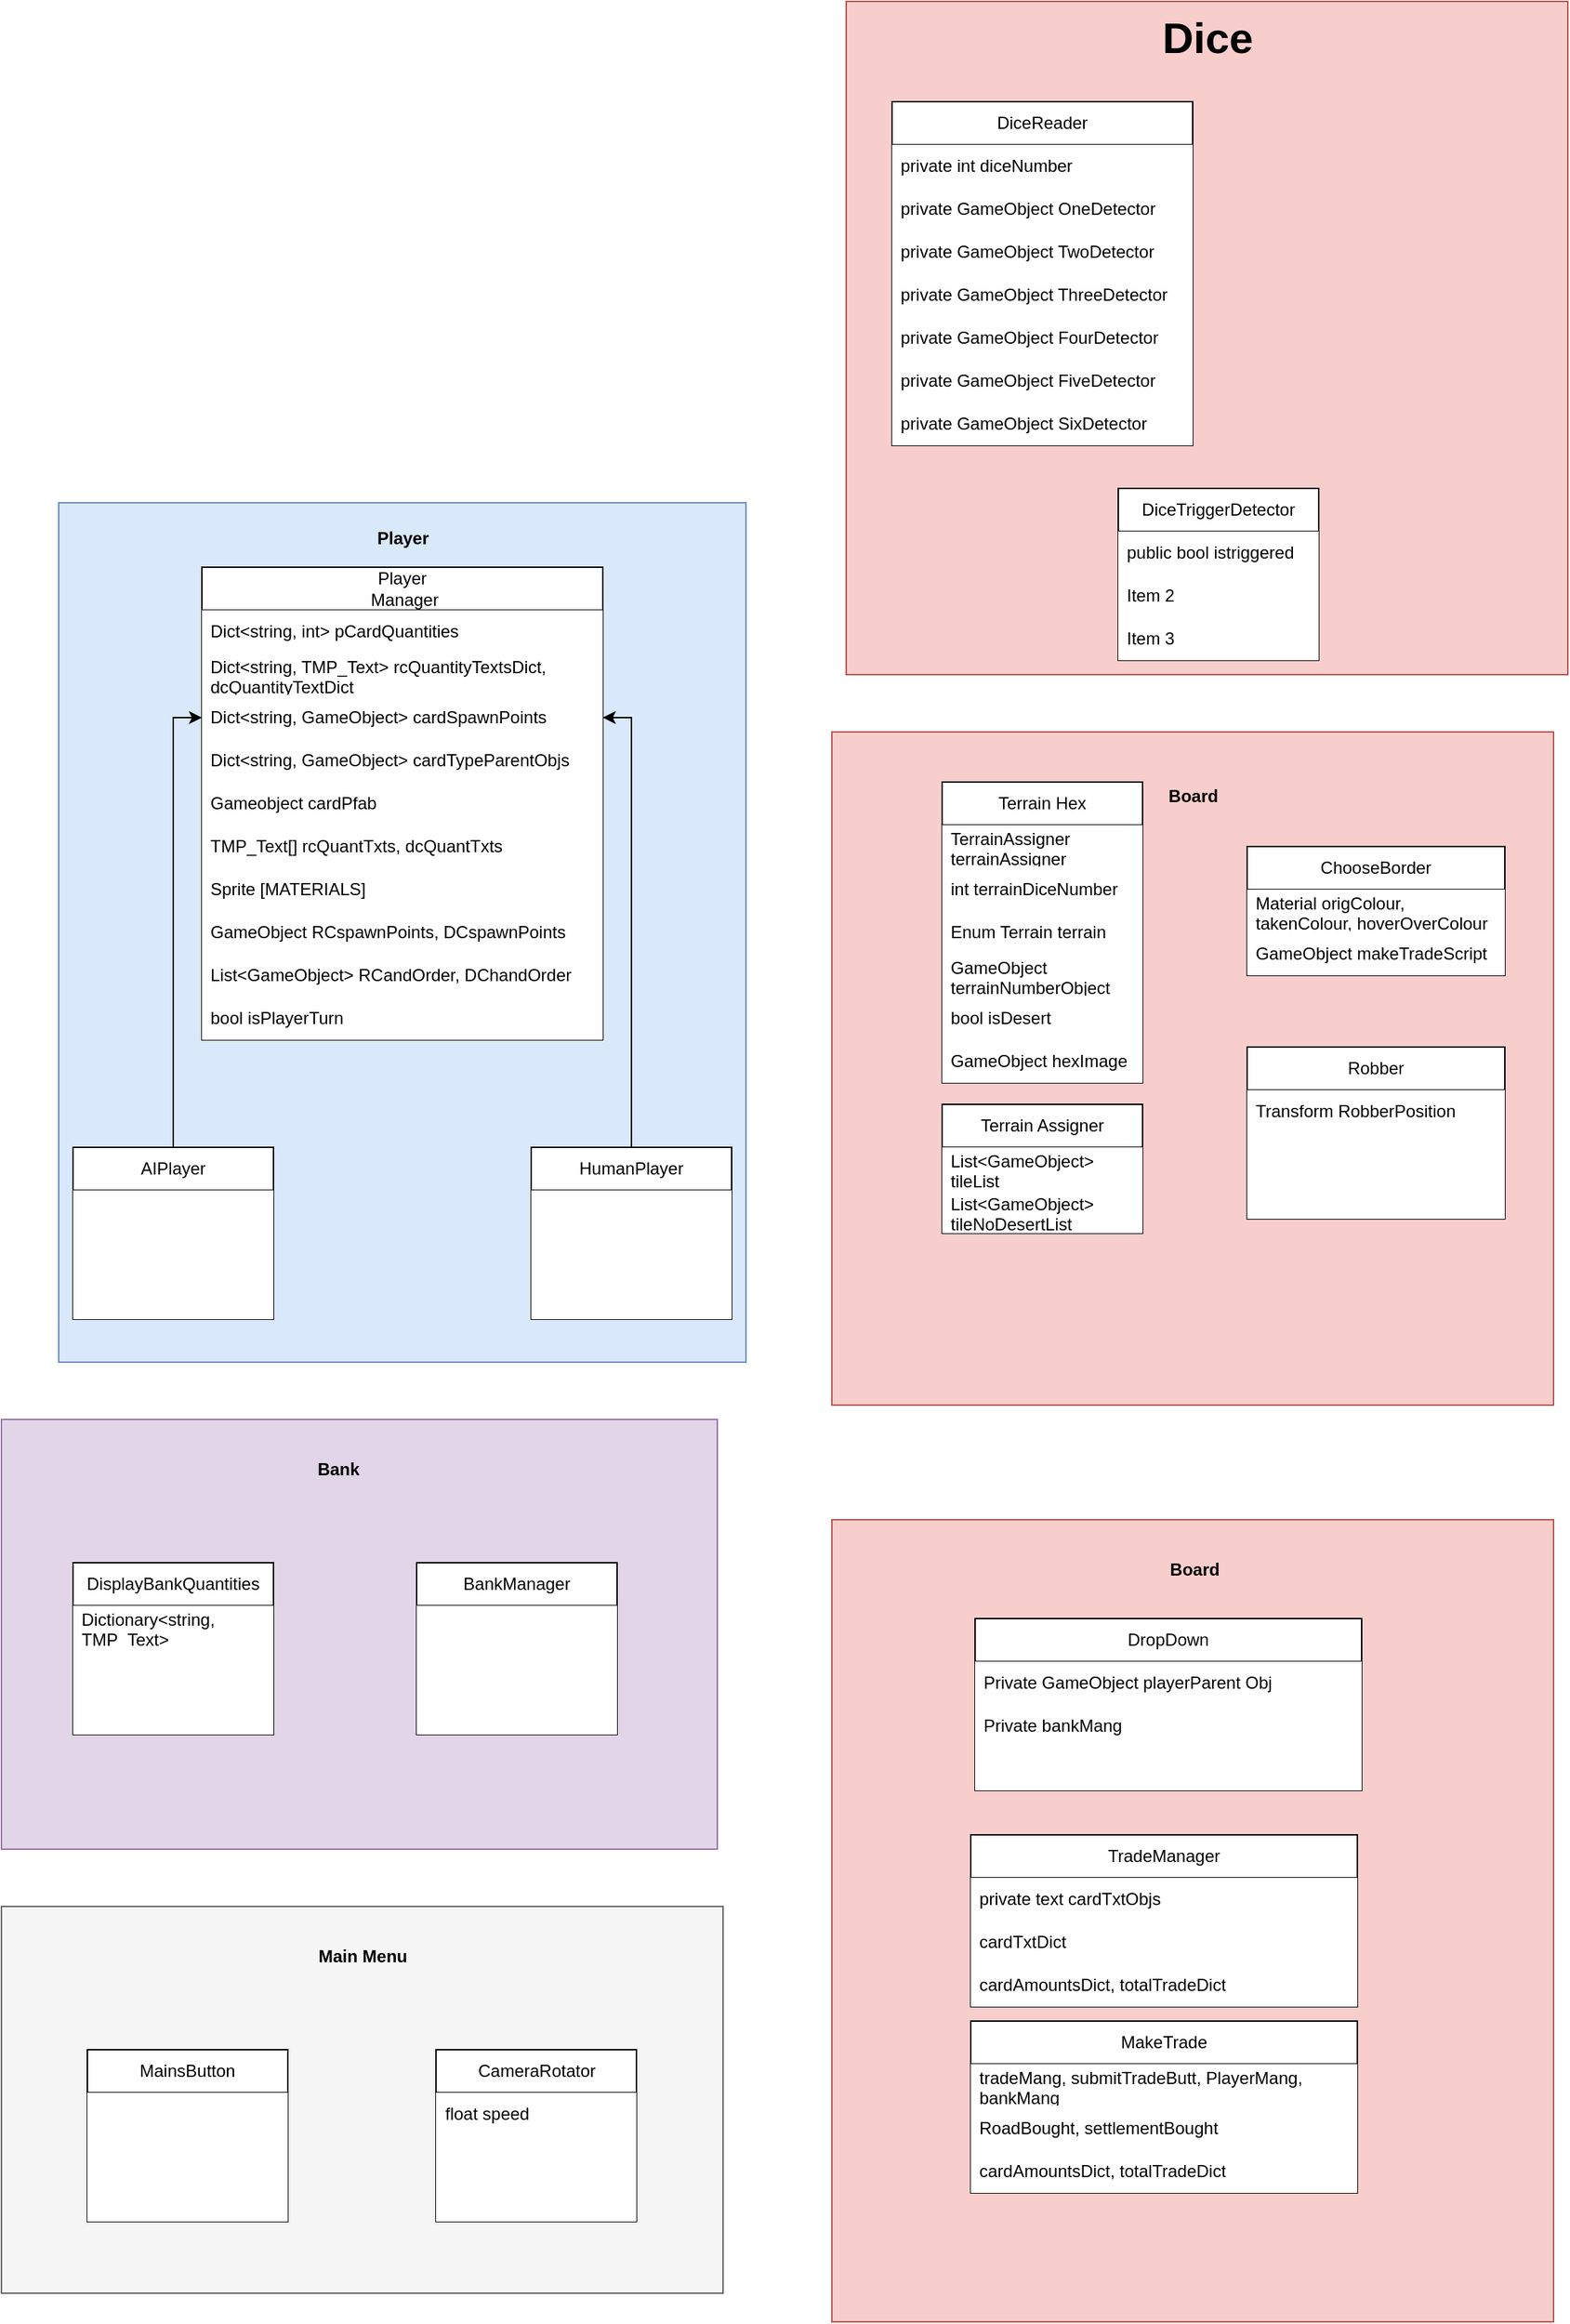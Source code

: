 <mxfile version="21.0.1" type="device"><diagram id="RnSDyv0U5vD7GhaXP9zl" name="Page-1"><mxGraphModel dx="1221" dy="685" grid="1" gridSize="10" guides="1" tooltips="1" connect="1" arrows="1" fold="1" page="1" pageScale="1" pageWidth="827" pageHeight="1169" math="0" shadow="0"><root><mxCell id="0"/><mxCell id="1" parent="0"/><mxCell id="HwkUI8BJ-4Y7tfH_fMAl-101" value="" style="rounded=0;whiteSpace=wrap;html=1;fillColor=#e1d5e7;strokeColor=#9673a6;" parent="1" vertex="1"><mxGeometry x="40" y="1030" width="500" height="300" as="geometry"/></mxCell><mxCell id="HwkUI8BJ-4Y7tfH_fMAl-99" value="" style="rounded=0;whiteSpace=wrap;html=1;fillColor=#f5f5f5;strokeColor=#666666;fontColor=#333333;" parent="1" vertex="1"><mxGeometry x="40" y="1370" width="504" height="270" as="geometry"/></mxCell><mxCell id="HwkUI8BJ-4Y7tfH_fMAl-1" value="" style="rounded=0;whiteSpace=wrap;html=1;fillColor=#dae8fc;strokeColor=#6c8ebf;" parent="1" vertex="1"><mxGeometry x="80" y="390" width="480" height="600" as="geometry"/></mxCell><mxCell id="HwkUI8BJ-4Y7tfH_fMAl-2" value="" style="rounded=0;whiteSpace=wrap;html=1;fillColor=#f8cecc;strokeColor=#b85450;" parent="1" vertex="1"><mxGeometry x="630" y="40" width="504" height="470" as="geometry"/></mxCell><mxCell id="HwkUI8BJ-4Y7tfH_fMAl-3" value="DiceReader" style="swimlane;fontStyle=0;childLayout=stackLayout;horizontal=1;startSize=30;horizontalStack=0;resizeParent=1;resizeParentMax=0;resizeLast=0;collapsible=1;marginBottom=0;whiteSpace=wrap;html=1;" parent="1" vertex="1"><mxGeometry x="662" y="110" width="210" height="240" as="geometry"/></mxCell><mxCell id="HwkUI8BJ-4Y7tfH_fMAl-4" value="&lt;span style=&quot;background-color: transparent;&quot;&gt;private int diceNumber&lt;/span&gt;" style="text;strokeColor=none;fillColor=default;align=left;verticalAlign=middle;spacingLeft=4;spacingRight=4;overflow=hidden;points=[[0,0.5],[1,0.5]];portConstraint=eastwest;rotatable=0;whiteSpace=wrap;html=1;" parent="HwkUI8BJ-4Y7tfH_fMAl-3" vertex="1"><mxGeometry y="30" width="210" height="30" as="geometry"/></mxCell><mxCell id="HwkUI8BJ-4Y7tfH_fMAl-5" value="private GameObject OneDetector" style="text;strokeColor=none;fillColor=default;align=left;verticalAlign=middle;spacingLeft=4;spacingRight=4;overflow=hidden;points=[[0,0.5],[1,0.5]];portConstraint=eastwest;rotatable=0;whiteSpace=wrap;html=1;" parent="HwkUI8BJ-4Y7tfH_fMAl-3" vertex="1"><mxGeometry y="60" width="210" height="30" as="geometry"/></mxCell><mxCell id="HwkUI8BJ-4Y7tfH_fMAl-6" value="private GameObject TwoDetector" style="text;strokeColor=none;fillColor=default;align=left;verticalAlign=middle;spacingLeft=4;spacingRight=4;overflow=hidden;points=[[0,0.5],[1,0.5]];portConstraint=eastwest;rotatable=0;whiteSpace=wrap;html=1;" parent="HwkUI8BJ-4Y7tfH_fMAl-3" vertex="1"><mxGeometry y="90" width="210" height="30" as="geometry"/></mxCell><mxCell id="HwkUI8BJ-4Y7tfH_fMAl-7" value="private GameObject ThreeDetector" style="text;strokeColor=none;fillColor=default;align=left;verticalAlign=middle;spacingLeft=4;spacingRight=4;overflow=hidden;points=[[0,0.5],[1,0.5]];portConstraint=eastwest;rotatable=0;whiteSpace=wrap;html=1;" parent="HwkUI8BJ-4Y7tfH_fMAl-3" vertex="1"><mxGeometry y="120" width="210" height="30" as="geometry"/></mxCell><mxCell id="HwkUI8BJ-4Y7tfH_fMAl-8" value="private GameObject FourDetector" style="text;strokeColor=none;fillColor=default;align=left;verticalAlign=middle;spacingLeft=4;spacingRight=4;overflow=hidden;points=[[0,0.5],[1,0.5]];portConstraint=eastwest;rotatable=0;whiteSpace=wrap;html=1;" parent="HwkUI8BJ-4Y7tfH_fMAl-3" vertex="1"><mxGeometry y="150" width="210" height="30" as="geometry"/></mxCell><mxCell id="HwkUI8BJ-4Y7tfH_fMAl-9" value="private GameObject FiveDetector" style="text;strokeColor=none;fillColor=default;align=left;verticalAlign=middle;spacingLeft=4;spacingRight=4;overflow=hidden;points=[[0,0.5],[1,0.5]];portConstraint=eastwest;rotatable=0;whiteSpace=wrap;html=1;" parent="HwkUI8BJ-4Y7tfH_fMAl-3" vertex="1"><mxGeometry y="180" width="210" height="30" as="geometry"/></mxCell><mxCell id="HwkUI8BJ-4Y7tfH_fMAl-10" value="private GameObject SixDetector" style="text;strokeColor=none;fillColor=default;align=left;verticalAlign=middle;spacingLeft=4;spacingRight=4;overflow=hidden;points=[[0,0.5],[1,0.5]];portConstraint=eastwest;rotatable=0;whiteSpace=wrap;html=1;" parent="HwkUI8BJ-4Y7tfH_fMAl-3" vertex="1"><mxGeometry y="210" width="210" height="30" as="geometry"/></mxCell><mxCell id="HwkUI8BJ-4Y7tfH_fMAl-11" value="DiceTriggerDetector" style="swimlane;fontStyle=0;childLayout=stackLayout;horizontal=1;startSize=30;horizontalStack=0;resizeParent=1;resizeParentMax=0;resizeLast=0;collapsible=1;marginBottom=0;whiteSpace=wrap;html=1;" parent="1" vertex="1"><mxGeometry x="820" y="380" width="140" height="120" as="geometry"/></mxCell><mxCell id="HwkUI8BJ-4Y7tfH_fMAl-12" value="public bool istriggered" style="text;strokeColor=none;fillColor=default;align=left;verticalAlign=middle;spacingLeft=4;spacingRight=4;overflow=hidden;points=[[0,0.5],[1,0.5]];portConstraint=eastwest;rotatable=0;whiteSpace=wrap;html=1;" parent="HwkUI8BJ-4Y7tfH_fMAl-11" vertex="1"><mxGeometry y="30" width="140" height="30" as="geometry"/></mxCell><mxCell id="HwkUI8BJ-4Y7tfH_fMAl-13" value="Item 2" style="text;strokeColor=none;fillColor=default;align=left;verticalAlign=middle;spacingLeft=4;spacingRight=4;overflow=hidden;points=[[0,0.5],[1,0.5]];portConstraint=eastwest;rotatable=0;whiteSpace=wrap;html=1;" parent="HwkUI8BJ-4Y7tfH_fMAl-11" vertex="1"><mxGeometry y="60" width="140" height="30" as="geometry"/></mxCell><mxCell id="HwkUI8BJ-4Y7tfH_fMAl-14" value="Item 3" style="text;strokeColor=none;fillColor=default;align=left;verticalAlign=middle;spacingLeft=4;spacingRight=4;overflow=hidden;points=[[0,0.5],[1,0.5]];portConstraint=eastwest;rotatable=0;whiteSpace=wrap;html=1;" parent="HwkUI8BJ-4Y7tfH_fMAl-11" vertex="1"><mxGeometry y="90" width="140" height="30" as="geometry"/></mxCell><mxCell id="HwkUI8BJ-4Y7tfH_fMAl-15" value="&lt;font style=&quot;font-size: 30px;&quot;&gt;&lt;b&gt;Dice&lt;/b&gt;&lt;/font&gt;" style="text;html=1;align=center;verticalAlign=middle;resizable=0;points=[];autosize=1;strokeColor=none;fillColor=none;labelBackgroundColor=none;" parent="1" vertex="1"><mxGeometry x="837" y="40" width="90" height="50" as="geometry"/></mxCell><mxCell id="HwkUI8BJ-4Y7tfH_fMAl-16" value="&lt;div&gt;Player&lt;/div&gt;&amp;nbsp;Manager" style="swimlane;fontStyle=0;childLayout=stackLayout;horizontal=1;startSize=30;horizontalStack=0;resizeParent=1;resizeParentMax=0;resizeLast=0;collapsible=1;marginBottom=0;whiteSpace=wrap;html=1;" parent="1" vertex="1"><mxGeometry x="180" y="435" width="280" height="330" as="geometry"/></mxCell><mxCell id="HwkUI8BJ-4Y7tfH_fMAl-17" value="Dict&amp;lt;string, int&amp;gt; pCardQuantities" style="text;strokeColor=none;fillColor=default;align=left;verticalAlign=middle;spacingLeft=4;spacingRight=4;overflow=hidden;points=[[0,0.5],[1,0.5]];portConstraint=eastwest;rotatable=0;whiteSpace=wrap;html=1;" parent="HwkUI8BJ-4Y7tfH_fMAl-16" vertex="1"><mxGeometry y="30" width="280" height="30" as="geometry"/></mxCell><mxCell id="HwkUI8BJ-4Y7tfH_fMAl-18" value="Dict&amp;lt;string, TMP_Text&amp;gt; rcQuantityTextsDict, dcQuantityTextDict" style="text;strokeColor=none;fillColor=default;align=left;verticalAlign=middle;spacingLeft=4;spacingRight=4;overflow=hidden;points=[[0,0.5],[1,0.5]];portConstraint=eastwest;rotatable=0;whiteSpace=wrap;html=1;" parent="HwkUI8BJ-4Y7tfH_fMAl-16" vertex="1"><mxGeometry y="60" width="280" height="30" as="geometry"/></mxCell><mxCell id="HwkUI8BJ-4Y7tfH_fMAl-19" value="Dict&amp;lt;string, GameObject&amp;gt; cardSpawnPoints" style="text;strokeColor=none;fillColor=default;align=left;verticalAlign=middle;spacingLeft=4;spacingRight=4;overflow=hidden;points=[[0,0.5],[1,0.5]];portConstraint=eastwest;rotatable=0;whiteSpace=wrap;html=1;" parent="HwkUI8BJ-4Y7tfH_fMAl-16" vertex="1"><mxGeometry y="90" width="280" height="30" as="geometry"/></mxCell><mxCell id="HwkUI8BJ-4Y7tfH_fMAl-75" value="Dict&amp;lt;string, GameObject&amp;gt; cardTypeParentObjs" style="text;strokeColor=none;fillColor=default;align=left;verticalAlign=middle;spacingLeft=4;spacingRight=4;overflow=hidden;points=[[0,0.5],[1,0.5]];portConstraint=eastwest;rotatable=0;whiteSpace=wrap;html=1;" parent="HwkUI8BJ-4Y7tfH_fMAl-16" vertex="1"><mxGeometry y="120" width="280" height="30" as="geometry"/></mxCell><mxCell id="HwkUI8BJ-4Y7tfH_fMAl-76" value="Gameobject cardPfab" style="text;strokeColor=none;fillColor=default;align=left;verticalAlign=middle;spacingLeft=4;spacingRight=4;overflow=hidden;points=[[0,0.5],[1,0.5]];portConstraint=eastwest;rotatable=0;whiteSpace=wrap;html=1;" parent="HwkUI8BJ-4Y7tfH_fMAl-16" vertex="1"><mxGeometry y="150" width="280" height="30" as="geometry"/></mxCell><mxCell id="HwkUI8BJ-4Y7tfH_fMAl-77" value="TMP_Text[] rcQuantTxts, dcQuantTxts" style="text;strokeColor=none;fillColor=default;align=left;verticalAlign=middle;spacingLeft=4;spacingRight=4;overflow=hidden;points=[[0,0.5],[1,0.5]];portConstraint=eastwest;rotatable=0;whiteSpace=wrap;html=1;" parent="HwkUI8BJ-4Y7tfH_fMAl-16" vertex="1"><mxGeometry y="180" width="280" height="30" as="geometry"/></mxCell><mxCell id="HwkUI8BJ-4Y7tfH_fMAl-78" value="Sprite [MATERIALS]" style="text;strokeColor=none;fillColor=default;align=left;verticalAlign=middle;spacingLeft=4;spacingRight=4;overflow=hidden;points=[[0,0.5],[1,0.5]];portConstraint=eastwest;rotatable=0;whiteSpace=wrap;html=1;" parent="HwkUI8BJ-4Y7tfH_fMAl-16" vertex="1"><mxGeometry y="210" width="280" height="30" as="geometry"/></mxCell><mxCell id="HwkUI8BJ-4Y7tfH_fMAl-80" value="GameObject RCspawnPoints, DCspawnPoints" style="text;strokeColor=none;fillColor=default;align=left;verticalAlign=middle;spacingLeft=4;spacingRight=4;overflow=hidden;points=[[0,0.5],[1,0.5]];portConstraint=eastwest;rotatable=0;whiteSpace=wrap;html=1;" parent="HwkUI8BJ-4Y7tfH_fMAl-16" vertex="1"><mxGeometry y="240" width="280" height="30" as="geometry"/></mxCell><mxCell id="HwkUI8BJ-4Y7tfH_fMAl-79" value="List&amp;lt;GameObject&amp;gt; RCandOrder, DChandOrder" style="text;strokeColor=none;fillColor=default;align=left;verticalAlign=middle;spacingLeft=4;spacingRight=4;overflow=hidden;points=[[0,0.5],[1,0.5]];portConstraint=eastwest;rotatable=0;whiteSpace=wrap;html=1;" parent="HwkUI8BJ-4Y7tfH_fMAl-16" vertex="1"><mxGeometry y="270" width="280" height="30" as="geometry"/></mxCell><mxCell id="HwkUI8BJ-4Y7tfH_fMAl-103" value="bool isPlayerTurn" style="text;strokeColor=none;fillColor=default;align=left;verticalAlign=middle;spacingLeft=4;spacingRight=4;overflow=hidden;points=[[0,0.5],[1,0.5]];portConstraint=eastwest;rotatable=0;whiteSpace=wrap;html=1;" parent="HwkUI8BJ-4Y7tfH_fMAl-16" vertex="1"><mxGeometry y="300" width="280" height="30" as="geometry"/></mxCell><mxCell id="HwkUI8BJ-4Y7tfH_fMAl-20" style="edgeStyle=orthogonalEdgeStyle;rounded=0;orthogonalLoop=1;jettySize=auto;html=1;" parent="1" source="HwkUI8BJ-4Y7tfH_fMAl-21" target="HwkUI8BJ-4Y7tfH_fMAl-19" edge="1"><mxGeometry relative="1" as="geometry"/></mxCell><mxCell id="HwkUI8BJ-4Y7tfH_fMAl-21" value="AIPlayer" style="swimlane;fontStyle=0;childLayout=stackLayout;horizontal=1;startSize=30;horizontalStack=0;resizeParent=1;resizeParentMax=0;resizeLast=0;collapsible=1;marginBottom=0;whiteSpace=wrap;html=1;" parent="1" vertex="1"><mxGeometry x="90" y="840" width="140" height="120" as="geometry"/></mxCell><mxCell id="HwkUI8BJ-4Y7tfH_fMAl-22" value="" style="text;strokeColor=none;fillColor=default;align=left;verticalAlign=middle;spacingLeft=4;spacingRight=4;overflow=hidden;points=[[0,0.5],[1,0.5]];portConstraint=eastwest;rotatable=0;whiteSpace=wrap;html=1;" parent="HwkUI8BJ-4Y7tfH_fMAl-21" vertex="1"><mxGeometry y="30" width="140" height="30" as="geometry"/></mxCell><mxCell id="HwkUI8BJ-4Y7tfH_fMAl-23" value="" style="text;strokeColor=none;fillColor=default;align=left;verticalAlign=middle;spacingLeft=4;spacingRight=4;overflow=hidden;points=[[0,0.5],[1,0.5]];portConstraint=eastwest;rotatable=0;whiteSpace=wrap;html=1;" parent="HwkUI8BJ-4Y7tfH_fMAl-21" vertex="1"><mxGeometry y="60" width="140" height="30" as="geometry"/></mxCell><mxCell id="HwkUI8BJ-4Y7tfH_fMAl-24" value="" style="text;strokeColor=none;fillColor=default;align=left;verticalAlign=middle;spacingLeft=4;spacingRight=4;overflow=hidden;points=[[0,0.5],[1,0.5]];portConstraint=eastwest;rotatable=0;whiteSpace=wrap;html=1;" parent="HwkUI8BJ-4Y7tfH_fMAl-21" vertex="1"><mxGeometry y="90" width="140" height="30" as="geometry"/></mxCell><mxCell id="HwkUI8BJ-4Y7tfH_fMAl-25" style="edgeStyle=orthogonalEdgeStyle;rounded=0;orthogonalLoop=1;jettySize=auto;html=1;entryX=1;entryY=0.5;entryDx=0;entryDy=0;" parent="1" source="HwkUI8BJ-4Y7tfH_fMAl-26" target="HwkUI8BJ-4Y7tfH_fMAl-19" edge="1"><mxGeometry relative="1" as="geometry"/></mxCell><mxCell id="HwkUI8BJ-4Y7tfH_fMAl-26" value="HumanPlayer" style="swimlane;fontStyle=0;childLayout=stackLayout;horizontal=1;startSize=30;horizontalStack=0;resizeParent=1;resizeParentMax=0;resizeLast=0;collapsible=1;marginBottom=0;whiteSpace=wrap;html=1;" parent="1" vertex="1"><mxGeometry x="410" y="840" width="140" height="120" as="geometry"/></mxCell><mxCell id="HwkUI8BJ-4Y7tfH_fMAl-27" value="" style="text;strokeColor=none;fillColor=default;align=left;verticalAlign=middle;spacingLeft=4;spacingRight=4;overflow=hidden;points=[[0,0.5],[1,0.5]];portConstraint=eastwest;rotatable=0;whiteSpace=wrap;html=1;" parent="HwkUI8BJ-4Y7tfH_fMAl-26" vertex="1"><mxGeometry y="30" width="140" height="30" as="geometry"/></mxCell><mxCell id="HwkUI8BJ-4Y7tfH_fMAl-28" value="" style="text;strokeColor=none;fillColor=default;align=left;verticalAlign=middle;spacingLeft=4;spacingRight=4;overflow=hidden;points=[[0,0.5],[1,0.5]];portConstraint=eastwest;rotatable=0;whiteSpace=wrap;html=1;" parent="HwkUI8BJ-4Y7tfH_fMAl-26" vertex="1"><mxGeometry y="60" width="140" height="30" as="geometry"/></mxCell><mxCell id="HwkUI8BJ-4Y7tfH_fMAl-29" value="" style="text;strokeColor=none;fillColor=default;align=left;verticalAlign=middle;spacingLeft=4;spacingRight=4;overflow=hidden;points=[[0,0.5],[1,0.5]];portConstraint=eastwest;rotatable=0;whiteSpace=wrap;html=1;" parent="HwkUI8BJ-4Y7tfH_fMAl-26" vertex="1"><mxGeometry y="90" width="140" height="30" as="geometry"/></mxCell><mxCell id="HwkUI8BJ-4Y7tfH_fMAl-30" value="&lt;b&gt;Player&lt;/b&gt;" style="text;html=1;align=center;verticalAlign=middle;resizable=0;points=[];autosize=1;strokeColor=none;fillColor=none;labelBackgroundColor=none;" parent="1" vertex="1"><mxGeometry x="290" y="400" width="60" height="30" as="geometry"/></mxCell><mxCell id="HwkUI8BJ-4Y7tfH_fMAl-31" value="" style="rounded=0;whiteSpace=wrap;html=1;fillColor=#f8cecc;strokeColor=#b85450;" parent="1" vertex="1"><mxGeometry x="620" y="550" width="504" height="470" as="geometry"/></mxCell><mxCell id="HwkUI8BJ-4Y7tfH_fMAl-32" value="&lt;b&gt;Board&lt;/b&gt;" style="text;html=1;align=center;verticalAlign=middle;resizable=0;points=[];autosize=1;strokeColor=none;fillColor=none;labelBackgroundColor=none;" parent="1" vertex="1"><mxGeometry x="842" y="580" width="60" height="30" as="geometry"/></mxCell><mxCell id="HwkUI8BJ-4Y7tfH_fMAl-33" value="Terrain Hex" style="swimlane;fontStyle=0;childLayout=stackLayout;horizontal=1;startSize=30;horizontalStack=0;resizeParent=1;resizeParentMax=0;resizeLast=0;collapsible=1;marginBottom=0;whiteSpace=wrap;html=1;" parent="1" vertex="1"><mxGeometry x="697" y="585" width="140" height="210" as="geometry"/></mxCell><mxCell id="HwkUI8BJ-4Y7tfH_fMAl-34" value="TerrainAssigner terrainAssigner" style="text;strokeColor=none;fillColor=default;align=left;verticalAlign=middle;spacingLeft=4;spacingRight=4;overflow=hidden;points=[[0,0.5],[1,0.5]];portConstraint=eastwest;rotatable=0;whiteSpace=wrap;html=1;" parent="HwkUI8BJ-4Y7tfH_fMAl-33" vertex="1"><mxGeometry y="30" width="140" height="30" as="geometry"/></mxCell><mxCell id="HwkUI8BJ-4Y7tfH_fMAl-35" value="int terrainDiceNumber" style="text;strokeColor=none;fillColor=default;align=left;verticalAlign=middle;spacingLeft=4;spacingRight=4;overflow=hidden;points=[[0,0.5],[1,0.5]];portConstraint=eastwest;rotatable=0;whiteSpace=wrap;html=1;" parent="HwkUI8BJ-4Y7tfH_fMAl-33" vertex="1"><mxGeometry y="60" width="140" height="30" as="geometry"/></mxCell><mxCell id="HwkUI8BJ-4Y7tfH_fMAl-36" value="Enum Terrain terrain" style="text;strokeColor=none;fillColor=default;align=left;verticalAlign=middle;spacingLeft=4;spacingRight=4;overflow=hidden;points=[[0,0.5],[1,0.5]];portConstraint=eastwest;rotatable=0;whiteSpace=wrap;html=1;" parent="HwkUI8BJ-4Y7tfH_fMAl-33" vertex="1"><mxGeometry y="90" width="140" height="30" as="geometry"/></mxCell><mxCell id="HwkUI8BJ-4Y7tfH_fMAl-97" value="GameObject terrainNumberObject" style="text;strokeColor=none;fillColor=default;align=left;verticalAlign=middle;spacingLeft=4;spacingRight=4;overflow=hidden;points=[[0,0.5],[1,0.5]];portConstraint=eastwest;rotatable=0;whiteSpace=wrap;html=1;" parent="HwkUI8BJ-4Y7tfH_fMAl-33" vertex="1"><mxGeometry y="120" width="140" height="30" as="geometry"/></mxCell><mxCell id="HwkUI8BJ-4Y7tfH_fMAl-98" value="bool isDesert" style="text;strokeColor=none;fillColor=default;align=left;verticalAlign=middle;spacingLeft=4;spacingRight=4;overflow=hidden;points=[[0,0.5],[1,0.5]];portConstraint=eastwest;rotatable=0;whiteSpace=wrap;html=1;" parent="HwkUI8BJ-4Y7tfH_fMAl-33" vertex="1"><mxGeometry y="150" width="140" height="30" as="geometry"/></mxCell><mxCell id="HwkUI8BJ-4Y7tfH_fMAl-93" value="&lt;div&gt;GameObject hexImage&lt;/div&gt;" style="text;strokeColor=none;fillColor=default;align=left;verticalAlign=middle;spacingLeft=4;spacingRight=4;overflow=hidden;points=[[0,0.5],[1,0.5]];portConstraint=eastwest;rotatable=0;whiteSpace=wrap;html=1;" parent="HwkUI8BJ-4Y7tfH_fMAl-33" vertex="1"><mxGeometry y="180" width="140" height="30" as="geometry"/></mxCell><mxCell id="HwkUI8BJ-4Y7tfH_fMAl-45" value="Terrain Assigner" style="swimlane;fontStyle=0;childLayout=stackLayout;horizontal=1;startSize=30;horizontalStack=0;resizeParent=1;resizeParentMax=0;resizeLast=0;collapsible=1;marginBottom=0;whiteSpace=wrap;html=1;" parent="1" vertex="1"><mxGeometry x="697" y="810" width="140" height="90" as="geometry"/></mxCell><mxCell id="HwkUI8BJ-4Y7tfH_fMAl-46" value="&lt;div&gt;List&amp;lt;GameObject&amp;gt; tileList&lt;/div&gt;" style="text;strokeColor=none;fillColor=default;align=left;verticalAlign=middle;spacingLeft=4;spacingRight=4;overflow=hidden;points=[[0,0.5],[1,0.5]];portConstraint=eastwest;rotatable=0;whiteSpace=wrap;html=1;" parent="HwkUI8BJ-4Y7tfH_fMAl-45" vertex="1"><mxGeometry y="30" width="140" height="30" as="geometry"/></mxCell><mxCell id="HwkUI8BJ-4Y7tfH_fMAl-47" value="List&amp;lt;GameObject&amp;gt; tileNoDesertList" style="text;strokeColor=none;fillColor=default;align=left;verticalAlign=middle;spacingLeft=4;spacingRight=4;overflow=hidden;points=[[0,0.5],[1,0.5]];portConstraint=eastwest;rotatable=0;whiteSpace=wrap;html=1;" parent="HwkUI8BJ-4Y7tfH_fMAl-45" vertex="1"><mxGeometry y="60" width="140" height="30" as="geometry"/></mxCell><mxCell id="HwkUI8BJ-4Y7tfH_fMAl-49" value="" style="rounded=0;whiteSpace=wrap;html=1;fillColor=#f8cecc;strokeColor=#b85450;" parent="1" vertex="1"><mxGeometry x="620" y="1100" width="504" height="560" as="geometry"/></mxCell><mxCell id="HwkUI8BJ-4Y7tfH_fMAl-50" value="&lt;b&gt;Board&lt;/b&gt;" style="text;html=1;align=center;verticalAlign=middle;resizable=0;points=[];autosize=1;strokeColor=none;fillColor=none;labelBackgroundColor=none;" parent="1" vertex="1"><mxGeometry x="843" y="1120" width="60" height="30" as="geometry"/></mxCell><mxCell id="HwkUI8BJ-4Y7tfH_fMAl-51" value="CameraRotator" style="swimlane;fontStyle=0;childLayout=stackLayout;horizontal=1;startSize=30;horizontalStack=0;resizeParent=1;resizeParentMax=0;resizeLast=0;collapsible=1;marginBottom=0;whiteSpace=wrap;html=1;" parent="1" vertex="1"><mxGeometry x="343.5" y="1470" width="140" height="120" as="geometry"/></mxCell><mxCell id="HwkUI8BJ-4Y7tfH_fMAl-52" value="float speed" style="text;strokeColor=none;fillColor=default;align=left;verticalAlign=middle;spacingLeft=4;spacingRight=4;overflow=hidden;points=[[0,0.5],[1,0.5]];portConstraint=eastwest;rotatable=0;whiteSpace=wrap;html=1;" parent="HwkUI8BJ-4Y7tfH_fMAl-51" vertex="1"><mxGeometry y="30" width="140" height="30" as="geometry"/></mxCell><mxCell id="HwkUI8BJ-4Y7tfH_fMAl-53" value="" style="text;strokeColor=none;fillColor=default;align=left;verticalAlign=middle;spacingLeft=4;spacingRight=4;overflow=hidden;points=[[0,0.5],[1,0.5]];portConstraint=eastwest;rotatable=0;whiteSpace=wrap;html=1;" parent="HwkUI8BJ-4Y7tfH_fMAl-51" vertex="1"><mxGeometry y="60" width="140" height="30" as="geometry"/></mxCell><mxCell id="HwkUI8BJ-4Y7tfH_fMAl-54" value="" style="text;strokeColor=none;fillColor=default;align=left;verticalAlign=middle;spacingLeft=4;spacingRight=4;overflow=hidden;points=[[0,0.5],[1,0.5]];portConstraint=eastwest;rotatable=0;whiteSpace=wrap;html=1;" parent="HwkUI8BJ-4Y7tfH_fMAl-51" vertex="1"><mxGeometry y="90" width="140" height="30" as="geometry"/></mxCell><mxCell id="HwkUI8BJ-4Y7tfH_fMAl-55" value="&lt;div&gt;MainsButton&lt;/div&gt;" style="swimlane;fontStyle=0;childLayout=stackLayout;horizontal=1;startSize=30;horizontalStack=0;resizeParent=1;resizeParentMax=0;resizeLast=0;collapsible=1;marginBottom=0;whiteSpace=wrap;html=1;" parent="1" vertex="1"><mxGeometry x="100" y="1470" width="140" height="120" as="geometry"/></mxCell><mxCell id="HwkUI8BJ-4Y7tfH_fMAl-56" value="" style="text;strokeColor=none;fillColor=default;align=left;verticalAlign=middle;spacingLeft=4;spacingRight=4;overflow=hidden;points=[[0,0.5],[1,0.5]];portConstraint=eastwest;rotatable=0;whiteSpace=wrap;html=1;" parent="HwkUI8BJ-4Y7tfH_fMAl-55" vertex="1"><mxGeometry y="30" width="140" height="30" as="geometry"/></mxCell><mxCell id="HwkUI8BJ-4Y7tfH_fMAl-57" value="" style="text;strokeColor=none;fillColor=default;align=left;verticalAlign=middle;spacingLeft=4;spacingRight=4;overflow=hidden;points=[[0,0.5],[1,0.5]];portConstraint=eastwest;rotatable=0;whiteSpace=wrap;html=1;" parent="HwkUI8BJ-4Y7tfH_fMAl-55" vertex="1"><mxGeometry y="60" width="140" height="30" as="geometry"/></mxCell><mxCell id="HwkUI8BJ-4Y7tfH_fMAl-58" value="" style="text;strokeColor=none;fillColor=default;align=left;verticalAlign=middle;spacingLeft=4;spacingRight=4;overflow=hidden;points=[[0,0.5],[1,0.5]];portConstraint=eastwest;rotatable=0;whiteSpace=wrap;html=1;" parent="HwkUI8BJ-4Y7tfH_fMAl-55" vertex="1"><mxGeometry y="90" width="140" height="30" as="geometry"/></mxCell><mxCell id="HwkUI8BJ-4Y7tfH_fMAl-59" value="Robber" style="swimlane;fontStyle=0;childLayout=stackLayout;horizontal=1;startSize=30;horizontalStack=0;resizeParent=1;resizeParentMax=0;resizeLast=0;collapsible=1;marginBottom=0;whiteSpace=wrap;html=1;" parent="1" vertex="1"><mxGeometry x="910" y="770" width="180" height="120" as="geometry"/></mxCell><mxCell id="HwkUI8BJ-4Y7tfH_fMAl-60" value="Transform RobberPosition" style="text;strokeColor=none;fillColor=default;align=left;verticalAlign=middle;spacingLeft=4;spacingRight=4;overflow=hidden;points=[[0,0.5],[1,0.5]];portConstraint=eastwest;rotatable=0;whiteSpace=wrap;html=1;" parent="HwkUI8BJ-4Y7tfH_fMAl-59" vertex="1"><mxGeometry y="30" width="180" height="30" as="geometry"/></mxCell><mxCell id="HwkUI8BJ-4Y7tfH_fMAl-61" value="" style="text;strokeColor=none;fillColor=default;align=left;verticalAlign=middle;spacingLeft=4;spacingRight=4;overflow=hidden;points=[[0,0.5],[1,0.5]];portConstraint=eastwest;rotatable=0;whiteSpace=wrap;html=1;" parent="HwkUI8BJ-4Y7tfH_fMAl-59" vertex="1"><mxGeometry y="60" width="180" height="30" as="geometry"/></mxCell><mxCell id="HwkUI8BJ-4Y7tfH_fMAl-62" value="" style="text;strokeColor=none;fillColor=default;align=left;verticalAlign=middle;spacingLeft=4;spacingRight=4;overflow=hidden;points=[[0,0.5],[1,0.5]];portConstraint=eastwest;rotatable=0;whiteSpace=wrap;html=1;" parent="HwkUI8BJ-4Y7tfH_fMAl-59" vertex="1"><mxGeometry y="90" width="180" height="30" as="geometry"/></mxCell><mxCell id="HwkUI8BJ-4Y7tfH_fMAl-63" value="DropDown" style="swimlane;fontStyle=0;childLayout=stackLayout;horizontal=1;startSize=30;horizontalStack=0;resizeParent=1;resizeParentMax=0;resizeLast=0;collapsible=1;marginBottom=0;whiteSpace=wrap;html=1;" parent="1" vertex="1"><mxGeometry x="720" y="1169" width="270" height="120" as="geometry"/></mxCell><mxCell id="HwkUI8BJ-4Y7tfH_fMAl-64" value="Private GameObject playerParent Obj" style="text;strokeColor=none;fillColor=default;align=left;verticalAlign=middle;spacingLeft=4;spacingRight=4;overflow=hidden;points=[[0,0.5],[1,0.5]];portConstraint=eastwest;rotatable=0;whiteSpace=wrap;html=1;" parent="HwkUI8BJ-4Y7tfH_fMAl-63" vertex="1"><mxGeometry y="30" width="270" height="30" as="geometry"/></mxCell><mxCell id="HwkUI8BJ-4Y7tfH_fMAl-65" value="Private bankMang" style="text;strokeColor=none;fillColor=default;align=left;verticalAlign=middle;spacingLeft=4;spacingRight=4;overflow=hidden;points=[[0,0.5],[1,0.5]];portConstraint=eastwest;rotatable=0;whiteSpace=wrap;html=1;" parent="HwkUI8BJ-4Y7tfH_fMAl-63" vertex="1"><mxGeometry y="60" width="270" height="30" as="geometry"/></mxCell><mxCell id="HwkUI8BJ-4Y7tfH_fMAl-66" value="" style="text;strokeColor=none;fillColor=default;align=left;verticalAlign=middle;spacingLeft=4;spacingRight=4;overflow=hidden;points=[[0,0.5],[1,0.5]];portConstraint=eastwest;rotatable=0;whiteSpace=wrap;html=1;" parent="HwkUI8BJ-4Y7tfH_fMAl-63" vertex="1"><mxGeometry y="90" width="270" height="30" as="geometry"/></mxCell><mxCell id="HwkUI8BJ-4Y7tfH_fMAl-67" value="TradeManager" style="swimlane;fontStyle=0;childLayout=stackLayout;horizontal=1;startSize=30;horizontalStack=0;resizeParent=1;resizeParentMax=0;resizeLast=0;collapsible=1;marginBottom=0;whiteSpace=wrap;html=1;" parent="1" vertex="1"><mxGeometry x="717" y="1320" width="270" height="120" as="geometry"/></mxCell><mxCell id="HwkUI8BJ-4Y7tfH_fMAl-68" value="private text cardTxtObjs" style="text;strokeColor=none;fillColor=default;align=left;verticalAlign=middle;spacingLeft=4;spacingRight=4;overflow=hidden;points=[[0,0.5],[1,0.5]];portConstraint=eastwest;rotatable=0;whiteSpace=wrap;html=1;" parent="HwkUI8BJ-4Y7tfH_fMAl-67" vertex="1"><mxGeometry y="30" width="270" height="30" as="geometry"/></mxCell><mxCell id="HwkUI8BJ-4Y7tfH_fMAl-69" value="cardTxtDict" style="text;strokeColor=none;fillColor=default;align=left;verticalAlign=middle;spacingLeft=4;spacingRight=4;overflow=hidden;points=[[0,0.5],[1,0.5]];portConstraint=eastwest;rotatable=0;whiteSpace=wrap;html=1;" parent="HwkUI8BJ-4Y7tfH_fMAl-67" vertex="1"><mxGeometry y="60" width="270" height="30" as="geometry"/></mxCell><mxCell id="HwkUI8BJ-4Y7tfH_fMAl-70" value="cardAmountsDict, totalTradeDict" style="text;strokeColor=none;fillColor=default;align=left;verticalAlign=middle;spacingLeft=4;spacingRight=4;overflow=hidden;points=[[0,0.5],[1,0.5]];portConstraint=eastwest;rotatable=0;whiteSpace=wrap;html=1;" parent="HwkUI8BJ-4Y7tfH_fMAl-67" vertex="1"><mxGeometry y="90" width="270" height="30" as="geometry"/></mxCell><mxCell id="HwkUI8BJ-4Y7tfH_fMAl-71" value="MakeTrade" style="swimlane;fontStyle=0;childLayout=stackLayout;horizontal=1;startSize=30;horizontalStack=0;resizeParent=1;resizeParentMax=0;resizeLast=0;collapsible=1;marginBottom=0;whiteSpace=wrap;html=1;" parent="1" vertex="1"><mxGeometry x="717" y="1450" width="270" height="120" as="geometry"/></mxCell><mxCell id="HwkUI8BJ-4Y7tfH_fMAl-72" value="tradeMang, submitTradeButt, PlayerMang, bankMang" style="text;strokeColor=none;fillColor=default;align=left;verticalAlign=middle;spacingLeft=4;spacingRight=4;overflow=hidden;points=[[0,0.5],[1,0.5]];portConstraint=eastwest;rotatable=0;whiteSpace=wrap;html=1;" parent="HwkUI8BJ-4Y7tfH_fMAl-71" vertex="1"><mxGeometry y="30" width="270" height="30" as="geometry"/></mxCell><mxCell id="HwkUI8BJ-4Y7tfH_fMAl-73" value="RoadBought, settlementBought" style="text;strokeColor=none;fillColor=default;align=left;verticalAlign=middle;spacingLeft=4;spacingRight=4;overflow=hidden;points=[[0,0.5],[1,0.5]];portConstraint=eastwest;rotatable=0;whiteSpace=wrap;html=1;" parent="HwkUI8BJ-4Y7tfH_fMAl-71" vertex="1"><mxGeometry y="60" width="270" height="30" as="geometry"/></mxCell><mxCell id="HwkUI8BJ-4Y7tfH_fMAl-74" value="cardAmountsDict, totalTradeDict" style="text;strokeColor=none;fillColor=default;align=left;verticalAlign=middle;spacingLeft=4;spacingRight=4;overflow=hidden;points=[[0,0.5],[1,0.5]];portConstraint=eastwest;rotatable=0;whiteSpace=wrap;html=1;" parent="HwkUI8BJ-4Y7tfH_fMAl-71" vertex="1"><mxGeometry y="90" width="270" height="30" as="geometry"/></mxCell><mxCell id="HwkUI8BJ-4Y7tfH_fMAl-81" value="BankManager" style="swimlane;fontStyle=0;childLayout=stackLayout;horizontal=1;startSize=30;horizontalStack=0;resizeParent=1;resizeParentMax=0;resizeLast=0;collapsible=1;marginBottom=0;whiteSpace=wrap;html=1;" parent="1" vertex="1"><mxGeometry x="330" y="1130" width="140" height="120" as="geometry"/></mxCell><mxCell id="HwkUI8BJ-4Y7tfH_fMAl-82" value="" style="text;strokeColor=none;fillColor=default;align=left;verticalAlign=middle;spacingLeft=4;spacingRight=4;overflow=hidden;points=[[0,0.5],[1,0.5]];portConstraint=eastwest;rotatable=0;whiteSpace=wrap;html=1;" parent="HwkUI8BJ-4Y7tfH_fMAl-81" vertex="1"><mxGeometry y="30" width="140" height="30" as="geometry"/></mxCell><mxCell id="HwkUI8BJ-4Y7tfH_fMAl-83" value="" style="text;strokeColor=none;fillColor=default;align=left;verticalAlign=middle;spacingLeft=4;spacingRight=4;overflow=hidden;points=[[0,0.5],[1,0.5]];portConstraint=eastwest;rotatable=0;whiteSpace=wrap;html=1;" parent="HwkUI8BJ-4Y7tfH_fMAl-81" vertex="1"><mxGeometry y="60" width="140" height="30" as="geometry"/></mxCell><mxCell id="HwkUI8BJ-4Y7tfH_fMAl-84" value="" style="text;strokeColor=none;fillColor=default;align=left;verticalAlign=middle;spacingLeft=4;spacingRight=4;overflow=hidden;points=[[0,0.5],[1,0.5]];portConstraint=eastwest;rotatable=0;whiteSpace=wrap;html=1;" parent="HwkUI8BJ-4Y7tfH_fMAl-81" vertex="1"><mxGeometry y="90" width="140" height="30" as="geometry"/></mxCell><mxCell id="HwkUI8BJ-4Y7tfH_fMAl-85" value="DisplayBankQuantities" style="swimlane;fontStyle=0;childLayout=stackLayout;horizontal=1;startSize=30;horizontalStack=0;resizeParent=1;resizeParentMax=0;resizeLast=0;collapsible=1;marginBottom=0;whiteSpace=wrap;html=1;" parent="1" vertex="1"><mxGeometry x="90" y="1130" width="140" height="120" as="geometry"/></mxCell><mxCell id="HwkUI8BJ-4Y7tfH_fMAl-86" value="Dictionary&amp;lt;string, TMP_Text&amp;gt;&amp;nbsp; bankTxtDict" style="text;strokeColor=none;fillColor=default;align=left;verticalAlign=middle;spacingLeft=4;spacingRight=4;overflow=hidden;points=[[0,0.5],[1,0.5]];portConstraint=eastwest;rotatable=0;whiteSpace=wrap;html=1;" parent="HwkUI8BJ-4Y7tfH_fMAl-85" vertex="1"><mxGeometry y="30" width="140" height="30" as="geometry"/></mxCell><mxCell id="HwkUI8BJ-4Y7tfH_fMAl-87" value="" style="text;strokeColor=none;fillColor=default;align=left;verticalAlign=middle;spacingLeft=4;spacingRight=4;overflow=hidden;points=[[0,0.5],[1,0.5]];portConstraint=eastwest;rotatable=0;whiteSpace=wrap;html=1;" parent="HwkUI8BJ-4Y7tfH_fMAl-85" vertex="1"><mxGeometry y="60" width="140" height="30" as="geometry"/></mxCell><mxCell id="HwkUI8BJ-4Y7tfH_fMAl-88" value="" style="text;strokeColor=none;fillColor=default;align=left;verticalAlign=middle;spacingLeft=4;spacingRight=4;overflow=hidden;points=[[0,0.5],[1,0.5]];portConstraint=eastwest;rotatable=0;whiteSpace=wrap;html=1;" parent="HwkUI8BJ-4Y7tfH_fMAl-85" vertex="1"><mxGeometry y="90" width="140" height="30" as="geometry"/></mxCell><mxCell id="HwkUI8BJ-4Y7tfH_fMAl-89" value="ChooseBorder" style="swimlane;fontStyle=0;childLayout=stackLayout;horizontal=1;startSize=30;horizontalStack=0;resizeParent=1;resizeParentMax=0;resizeLast=0;collapsible=1;marginBottom=0;whiteSpace=wrap;html=1;" parent="1" vertex="1"><mxGeometry x="910" y="630" width="180" height="90" as="geometry"/></mxCell><mxCell id="HwkUI8BJ-4Y7tfH_fMAl-90" value="Material origColour, takenColour, hoverOverColour" style="text;strokeColor=none;fillColor=default;align=left;verticalAlign=middle;spacingLeft=4;spacingRight=4;overflow=hidden;points=[[0,0.5],[1,0.5]];portConstraint=eastwest;rotatable=0;whiteSpace=wrap;html=1;" parent="HwkUI8BJ-4Y7tfH_fMAl-89" vertex="1"><mxGeometry y="30" width="180" height="30" as="geometry"/></mxCell><mxCell id="HwkUI8BJ-4Y7tfH_fMAl-91" value="GameObject makeTradeScript" style="text;strokeColor=none;fillColor=default;align=left;verticalAlign=middle;spacingLeft=4;spacingRight=4;overflow=hidden;points=[[0,0.5],[1,0.5]];portConstraint=eastwest;rotatable=0;whiteSpace=wrap;html=1;" parent="HwkUI8BJ-4Y7tfH_fMAl-89" vertex="1"><mxGeometry y="60" width="180" height="30" as="geometry"/></mxCell><mxCell id="HwkUI8BJ-4Y7tfH_fMAl-100" value="&lt;b&gt;Main Menu&lt;br&gt;&lt;/b&gt;" style="text;html=1;align=center;verticalAlign=middle;resizable=0;points=[];autosize=1;strokeColor=none;fillColor=none;labelBackgroundColor=none;" parent="1" vertex="1"><mxGeometry x="247" y="1390" width="90" height="30" as="geometry"/></mxCell><mxCell id="HwkUI8BJ-4Y7tfH_fMAl-102" value="&lt;b&gt;Bank&lt;/b&gt;" style="text;html=1;align=center;verticalAlign=middle;resizable=0;points=[];autosize=1;strokeColor=none;fillColor=none;labelBackgroundColor=none;" parent="1" vertex="1"><mxGeometry x="250" y="1050" width="50" height="30" as="geometry"/></mxCell></root></mxGraphModel></diagram></mxfile>